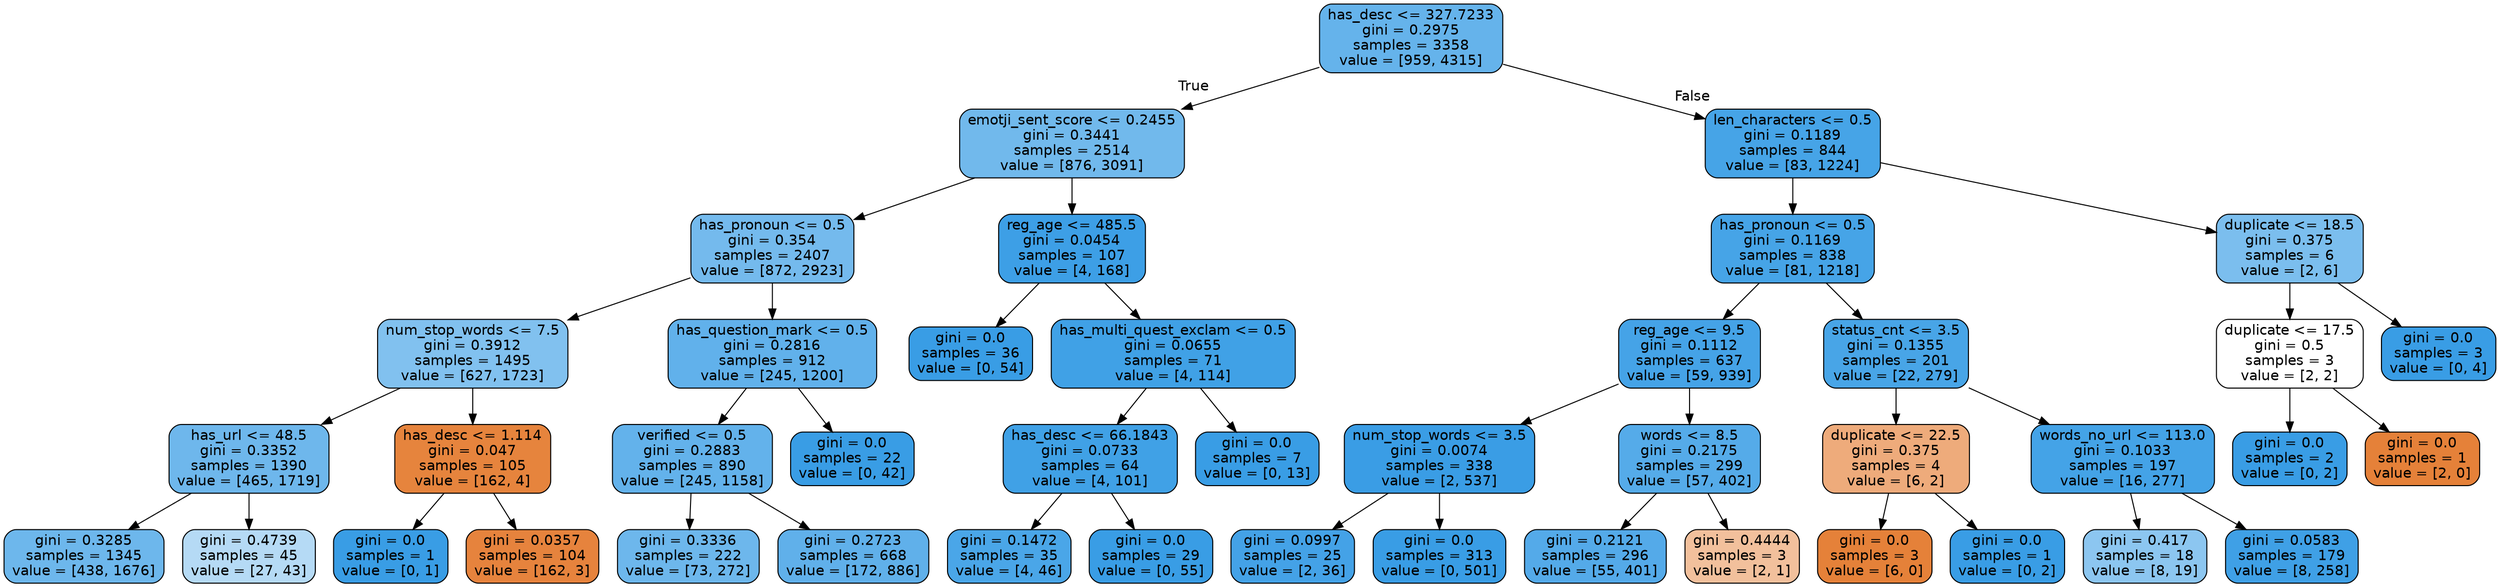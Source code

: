 digraph Tree {
node [shape=box, style="filled, rounded", color="black", fontname=helvetica] ;
edge [fontname=helvetica] ;
0 [label="has_desc <= 327.7233\ngini = 0.2975\nsamples = 3358\nvalue = [959, 4315]", fillcolor="#399de5c6"] ;
1 [label="emotji_sent_score <= 0.2455\ngini = 0.3441\nsamples = 2514\nvalue = [876, 3091]", fillcolor="#399de5b7"] ;
0 -> 1 [labeldistance=2.5, labelangle=45, headlabel="True"] ;
2 [label="has_pronoun <= 0.5\ngini = 0.354\nsamples = 2407\nvalue = [872, 2923]", fillcolor="#399de5b3"] ;
1 -> 2 ;
3 [label="num_stop_words <= 7.5\ngini = 0.3912\nsamples = 1495\nvalue = [627, 1723]", fillcolor="#399de5a2"] ;
2 -> 3 ;
4 [label="has_url <= 48.5\ngini = 0.3352\nsamples = 1390\nvalue = [465, 1719]", fillcolor="#399de5ba"] ;
3 -> 4 ;
5 [label="gini = 0.3285\nsamples = 1345\nvalue = [438, 1676]", fillcolor="#399de5bc"] ;
4 -> 5 ;
6 [label="gini = 0.4739\nsamples = 45\nvalue = [27, 43]", fillcolor="#399de55f"] ;
4 -> 6 ;
7 [label="has_desc <= 1.114\ngini = 0.047\nsamples = 105\nvalue = [162, 4]", fillcolor="#e58139f9"] ;
3 -> 7 ;
8 [label="gini = 0.0\nsamples = 1\nvalue = [0, 1]", fillcolor="#399de5ff"] ;
7 -> 8 ;
9 [label="gini = 0.0357\nsamples = 104\nvalue = [162, 3]", fillcolor="#e58139fa"] ;
7 -> 9 ;
10 [label="has_question_mark <= 0.5\ngini = 0.2816\nsamples = 912\nvalue = [245, 1200]", fillcolor="#399de5cb"] ;
2 -> 10 ;
11 [label="verified <= 0.5\ngini = 0.2883\nsamples = 890\nvalue = [245, 1158]", fillcolor="#399de5c9"] ;
10 -> 11 ;
12 [label="gini = 0.3336\nsamples = 222\nvalue = [73, 272]", fillcolor="#399de5bb"] ;
11 -> 12 ;
13 [label="gini = 0.2723\nsamples = 668\nvalue = [172, 886]", fillcolor="#399de5cd"] ;
11 -> 13 ;
14 [label="gini = 0.0\nsamples = 22\nvalue = [0, 42]", fillcolor="#399de5ff"] ;
10 -> 14 ;
15 [label="reg_age <= 485.5\ngini = 0.0454\nsamples = 107\nvalue = [4, 168]", fillcolor="#399de5f9"] ;
1 -> 15 ;
16 [label="gini = 0.0\nsamples = 36\nvalue = [0, 54]", fillcolor="#399de5ff"] ;
15 -> 16 ;
17 [label="has_multi_quest_exclam <= 0.5\ngini = 0.0655\nsamples = 71\nvalue = [4, 114]", fillcolor="#399de5f6"] ;
15 -> 17 ;
18 [label="has_desc <= 66.1843\ngini = 0.0733\nsamples = 64\nvalue = [4, 101]", fillcolor="#399de5f5"] ;
17 -> 18 ;
19 [label="gini = 0.1472\nsamples = 35\nvalue = [4, 46]", fillcolor="#399de5e9"] ;
18 -> 19 ;
20 [label="gini = 0.0\nsamples = 29\nvalue = [0, 55]", fillcolor="#399de5ff"] ;
18 -> 20 ;
21 [label="gini = 0.0\nsamples = 7\nvalue = [0, 13]", fillcolor="#399de5ff"] ;
17 -> 21 ;
22 [label="len_characters <= 0.5\ngini = 0.1189\nsamples = 844\nvalue = [83, 1224]", fillcolor="#399de5ee"] ;
0 -> 22 [labeldistance=2.5, labelangle=-45, headlabel="False"] ;
23 [label="has_pronoun <= 0.5\ngini = 0.1169\nsamples = 838\nvalue = [81, 1218]", fillcolor="#399de5ee"] ;
22 -> 23 ;
24 [label="reg_age <= 9.5\ngini = 0.1112\nsamples = 637\nvalue = [59, 939]", fillcolor="#399de5ef"] ;
23 -> 24 ;
25 [label="num_stop_words <= 3.5\ngini = 0.0074\nsamples = 338\nvalue = [2, 537]", fillcolor="#399de5fe"] ;
24 -> 25 ;
26 [label="gini = 0.0997\nsamples = 25\nvalue = [2, 36]", fillcolor="#399de5f1"] ;
25 -> 26 ;
27 [label="gini = 0.0\nsamples = 313\nvalue = [0, 501]", fillcolor="#399de5ff"] ;
25 -> 27 ;
28 [label="words <= 8.5\ngini = 0.2175\nsamples = 299\nvalue = [57, 402]", fillcolor="#399de5db"] ;
24 -> 28 ;
29 [label="gini = 0.2121\nsamples = 296\nvalue = [55, 401]", fillcolor="#399de5dc"] ;
28 -> 29 ;
30 [label="gini = 0.4444\nsamples = 3\nvalue = [2, 1]", fillcolor="#e581397f"] ;
28 -> 30 ;
31 [label="status_cnt <= 3.5\ngini = 0.1355\nsamples = 201\nvalue = [22, 279]", fillcolor="#399de5eb"] ;
23 -> 31 ;
32 [label="duplicate <= 22.5\ngini = 0.375\nsamples = 4\nvalue = [6, 2]", fillcolor="#e58139aa"] ;
31 -> 32 ;
33 [label="gini = 0.0\nsamples = 3\nvalue = [6, 0]", fillcolor="#e58139ff"] ;
32 -> 33 ;
34 [label="gini = 0.0\nsamples = 1\nvalue = [0, 2]", fillcolor="#399de5ff"] ;
32 -> 34 ;
35 [label="words_no_url <= 113.0\ngini = 0.1033\nsamples = 197\nvalue = [16, 277]", fillcolor="#399de5f0"] ;
31 -> 35 ;
36 [label="gini = 0.417\nsamples = 18\nvalue = [8, 19]", fillcolor="#399de594"] ;
35 -> 36 ;
37 [label="gini = 0.0583\nsamples = 179\nvalue = [8, 258]", fillcolor="#399de5f7"] ;
35 -> 37 ;
38 [label="duplicate <= 18.5\ngini = 0.375\nsamples = 6\nvalue = [2, 6]", fillcolor="#399de5aa"] ;
22 -> 38 ;
39 [label="duplicate <= 17.5\ngini = 0.5\nsamples = 3\nvalue = [2, 2]", fillcolor="#e5813900"] ;
38 -> 39 ;
40 [label="gini = 0.0\nsamples = 2\nvalue = [0, 2]", fillcolor="#399de5ff"] ;
39 -> 40 ;
41 [label="gini = 0.0\nsamples = 1\nvalue = [2, 0]", fillcolor="#e58139ff"] ;
39 -> 41 ;
42 [label="gini = 0.0\nsamples = 3\nvalue = [0, 4]", fillcolor="#399de5ff"] ;
38 -> 42 ;
}